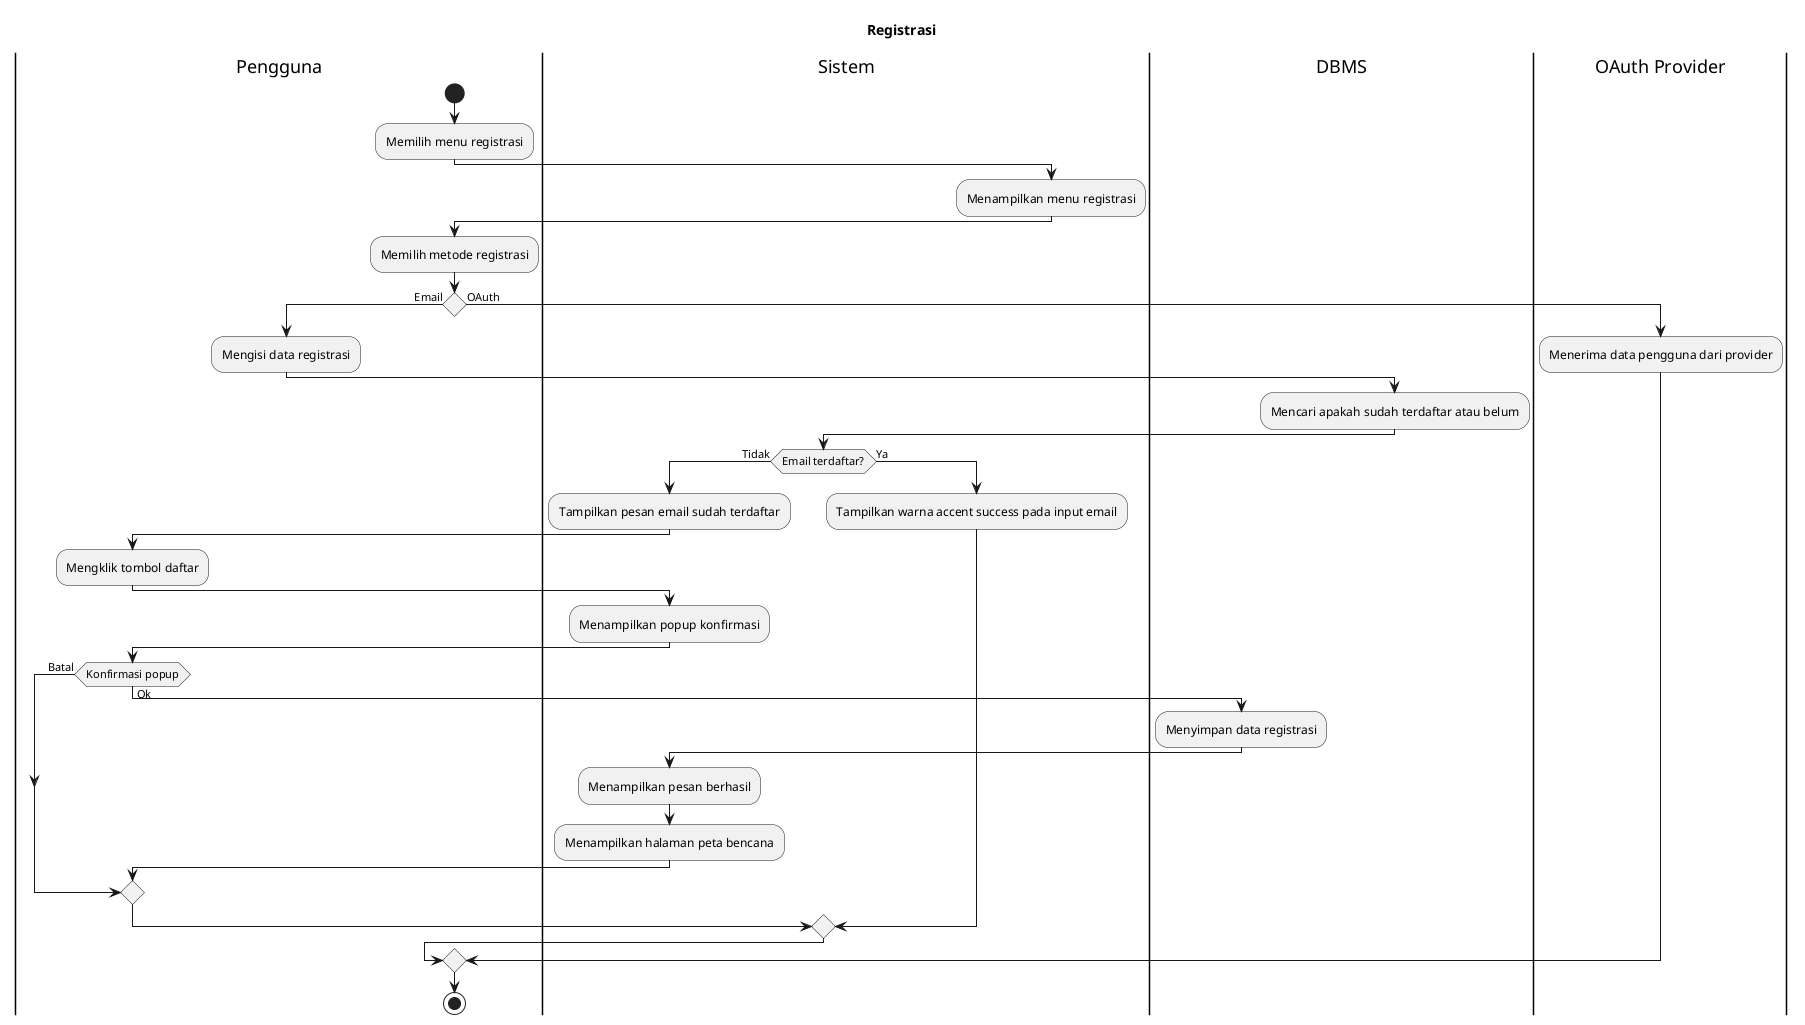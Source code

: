 @startuml UC-AUTH-001 - Registrasi
!pragma useVerticalIf on

title Registrasi

|Pengguna|
start
:Memilih menu registrasi;

|Sistem|
:Menampilkan menu registrasi;

|Pengguna|
:Memilih metode registrasi;

if () then (Email)
  :Mengisi data registrasi;

  |DBMS|
  :Mencari apakah sudah terdaftar atau belum;

  |Sistem|
  if (Email terdaftar?) then (Tidak)
    :Tampilkan pesan email sudah terdaftar;

    |Pengguna|
    :Mengklik tombol daftar;

    |Sistem|
    :Menampilkan popup konfirmasi;

    |Pengguna|
    if (Konfirmasi popup) then (Ok)
      |DBMS|
      :Menyimpan data registrasi;

      |Sistem|
      :Menampilkan pesan berhasil;
      :Menampilkan halaman peta bencana;
    else (Batal)
    endif
  else (Ya)
    :Tampilkan warna accent success pada input email;
  endif
else (OAuth)
  |OAuth Provider|
  :Menerima data pengguna dari provider;
endif 

|Pengguna|
stop
@enduml